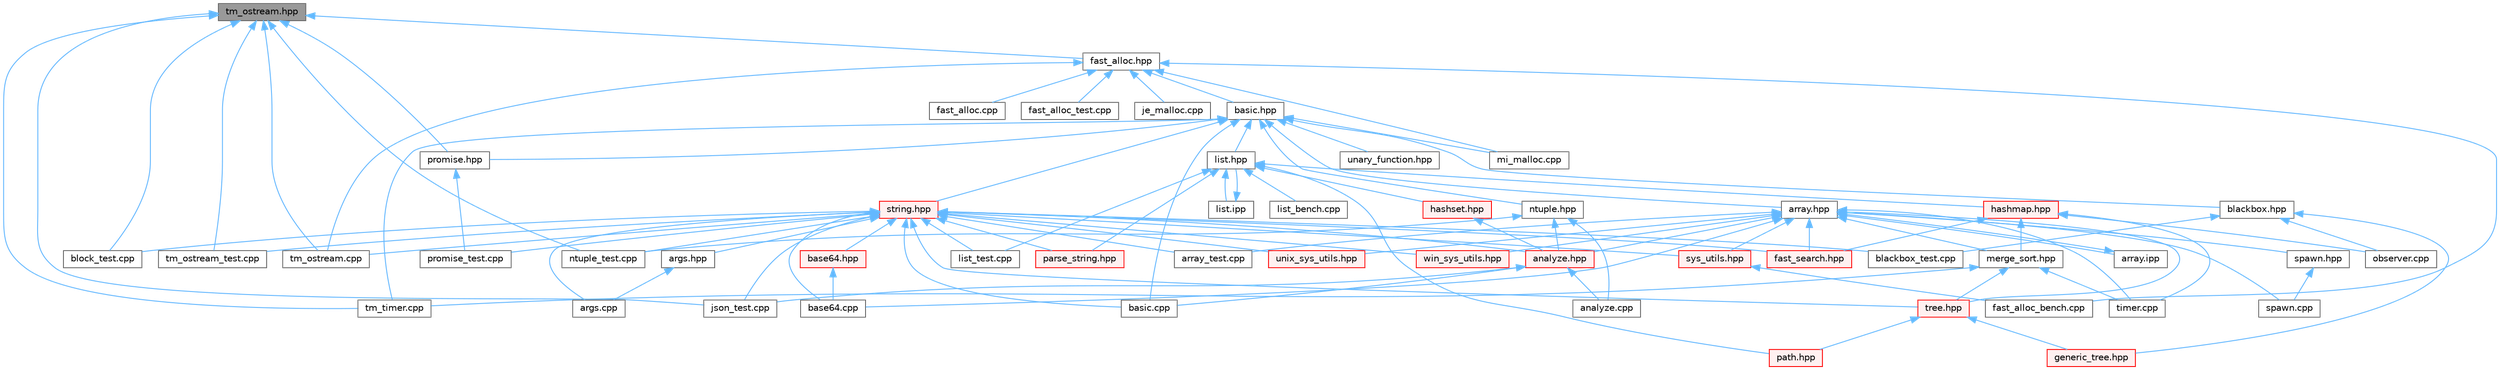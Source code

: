 digraph "tm_ostream.hpp"
{
 // LATEX_PDF_SIZE
  bgcolor="transparent";
  edge [fontname=Helvetica,fontsize=10,labelfontname=Helvetica,labelfontsize=10];
  node [fontname=Helvetica,fontsize=10,shape=box,height=0.2,width=0.4];
  Node1 [id="Node000001",label="tm_ostream.hpp",height=0.2,width=0.4,color="gray40", fillcolor="grey60", style="filled", fontcolor="black",tooltip=" "];
  Node1 -> Node2 [id="edge1_Node000001_Node000002",dir="back",color="steelblue1",style="solid",tooltip=" "];
  Node2 [id="Node000002",label="block_test.cpp",height=0.2,width=0.4,color="grey40", fillcolor="white", style="filled",URL="$block__test_8cpp.html",tooltip=" "];
  Node1 -> Node3 [id="edge2_Node000001_Node000003",dir="back",color="steelblue1",style="solid",tooltip=" "];
  Node3 [id="Node000003",label="fast_alloc.hpp",height=0.2,width=0.4,color="grey40", fillcolor="white", style="filled",URL="$fast__alloc_8hpp.html",tooltip=" "];
  Node3 -> Node4 [id="edge3_Node000003_Node000004",dir="back",color="steelblue1",style="solid",tooltip=" "];
  Node4 [id="Node000004",label="basic.hpp",height=0.2,width=0.4,color="grey40", fillcolor="white", style="filled",URL="$basic_8hpp.html",tooltip=" "];
  Node4 -> Node5 [id="edge4_Node000004_Node000005",dir="back",color="steelblue1",style="solid",tooltip=" "];
  Node5 [id="Node000005",label="array.hpp",height=0.2,width=0.4,color="grey40", fillcolor="white", style="filled",URL="$array_8hpp.html",tooltip=" "];
  Node5 -> Node6 [id="edge5_Node000005_Node000006",dir="back",color="steelblue1",style="solid",tooltip=" "];
  Node6 [id="Node000006",label="analyze.hpp",height=0.2,width=0.4,color="red", fillcolor="#FFF0F0", style="filled",URL="$analyze_8hpp.html",tooltip=" "];
  Node6 -> Node7 [id="edge6_Node000006_Node000007",dir="back",color="steelblue1",style="solid",tooltip=" "];
  Node7 [id="Node000007",label="analyze.cpp",height=0.2,width=0.4,color="grey40", fillcolor="white", style="filled",URL="$analyze_8cpp.html",tooltip=" "];
  Node6 -> Node10 [id="edge7_Node000006_Node000010",dir="back",color="steelblue1",style="solid",tooltip=" "];
  Node10 [id="Node000010",label="basic.cpp",height=0.2,width=0.4,color="grey40", fillcolor="white", style="filled",URL="$basic_8cpp.html",tooltip=" "];
  Node6 -> Node16 [id="edge8_Node000006_Node000016",dir="back",color="steelblue1",style="solid",tooltip=" "];
  Node16 [id="Node000016",label="json_test.cpp",height=0.2,width=0.4,color="grey40", fillcolor="white", style="filled",URL="$json__test_8cpp.html",tooltip=" "];
  Node5 -> Node27 [id="edge9_Node000005_Node000027",dir="back",color="steelblue1",style="solid",tooltip=" "];
  Node27 [id="Node000027",label="array.ipp",height=0.2,width=0.4,color="grey40", fillcolor="white", style="filled",URL="$array_8ipp.html",tooltip=" "];
  Node27 -> Node5 [id="edge10_Node000027_Node000005",dir="back",color="steelblue1",style="solid",tooltip=" "];
  Node5 -> Node28 [id="edge11_Node000005_Node000028",dir="back",color="steelblue1",style="solid",tooltip=" "];
  Node28 [id="Node000028",label="array_test.cpp",height=0.2,width=0.4,color="grey40", fillcolor="white", style="filled",URL="$array__test_8cpp.html",tooltip=" "];
  Node5 -> Node29 [id="edge12_Node000005_Node000029",dir="back",color="steelblue1",style="solid",tooltip=" "];
  Node29 [id="Node000029",label="base64.cpp",height=0.2,width=0.4,color="grey40", fillcolor="white", style="filled",URL="$base64_8cpp.html",tooltip=" "];
  Node5 -> Node30 [id="edge13_Node000005_Node000030",dir="back",color="steelblue1",style="solid",tooltip=" "];
  Node30 [id="Node000030",label="fast_search.hpp",height=0.2,width=0.4,color="red", fillcolor="#FFF0F0", style="filled",URL="$fast__search_8hpp.html",tooltip=" "];
  Node5 -> Node32 [id="edge14_Node000005_Node000032",dir="back",color="steelblue1",style="solid",tooltip=" "];
  Node32 [id="Node000032",label="merge_sort.hpp",height=0.2,width=0.4,color="grey40", fillcolor="white", style="filled",URL="$merge__sort_8hpp.html",tooltip=" "];
  Node32 -> Node33 [id="edge15_Node000032_Node000033",dir="back",color="steelblue1",style="solid",tooltip=" "];
  Node33 [id="Node000033",label="timer.cpp",height=0.2,width=0.4,color="grey40", fillcolor="white", style="filled",URL="$timer_8cpp.html",tooltip=" "];
  Node32 -> Node34 [id="edge16_Node000032_Node000034",dir="back",color="steelblue1",style="solid",tooltip=" "];
  Node34 [id="Node000034",label="tm_timer.cpp",height=0.2,width=0.4,color="grey40", fillcolor="white", style="filled",URL="$tm__timer_8cpp.html",tooltip=" "];
  Node32 -> Node35 [id="edge17_Node000032_Node000035",dir="back",color="steelblue1",style="solid",tooltip=" "];
  Node35 [id="Node000035",label="tree.hpp",height=0.2,width=0.4,color="red", fillcolor="#FFF0F0", style="filled",URL="$tree_8hpp.html",tooltip=" "];
  Node35 -> Node38 [id="edge18_Node000035_Node000038",dir="back",color="steelblue1",style="solid",tooltip=" "];
  Node38 [id="Node000038",label="generic_tree.hpp",height=0.2,width=0.4,color="red", fillcolor="#FFF0F0", style="filled",URL="$generic__tree_8hpp.html",tooltip=" "];
  Node35 -> Node46 [id="edge19_Node000035_Node000046",dir="back",color="steelblue1",style="solid",tooltip=" "];
  Node46 [id="Node000046",label="path.hpp",height=0.2,width=0.4,color="red", fillcolor="#FFF0F0", style="filled",URL="$path_8hpp.html",tooltip=" "];
  Node5 -> Node92 [id="edge20_Node000005_Node000092",dir="back",color="steelblue1",style="solid",tooltip=" "];
  Node92 [id="Node000092",label="spawn.cpp",height=0.2,width=0.4,color="grey40", fillcolor="white", style="filled",URL="$spawn_8cpp.html",tooltip=" "];
  Node5 -> Node93 [id="edge21_Node000005_Node000093",dir="back",color="steelblue1",style="solid",tooltip=" "];
  Node93 [id="Node000093",label="spawn.hpp",height=0.2,width=0.4,color="grey40", fillcolor="white", style="filled",URL="$spawn_8hpp.html",tooltip=" "];
  Node93 -> Node92 [id="edge22_Node000093_Node000092",dir="back",color="steelblue1",style="solid",tooltip=" "];
  Node5 -> Node94 [id="edge23_Node000005_Node000094",dir="back",color="steelblue1",style="solid",tooltip=" "];
  Node94 [id="Node000094",label="sys_utils.hpp",height=0.2,width=0.4,color="red", fillcolor="#FFF0F0", style="filled",URL="$sys__utils_8hpp.html",tooltip=" "];
  Node94 -> Node95 [id="edge24_Node000094_Node000095",dir="back",color="steelblue1",style="solid",tooltip=" "];
  Node95 [id="Node000095",label="fast_alloc_bench.cpp",height=0.2,width=0.4,color="grey40", fillcolor="white", style="filled",URL="$fast__alloc__bench_8cpp.html",tooltip=" "];
  Node5 -> Node33 [id="edge25_Node000005_Node000033",dir="back",color="steelblue1",style="solid",tooltip=" "];
  Node5 -> Node35 [id="edge26_Node000005_Node000035",dir="back",color="steelblue1",style="solid",tooltip=" "];
  Node5 -> Node98 [id="edge27_Node000005_Node000098",dir="back",color="steelblue1",style="solid",tooltip=" "];
  Node98 [id="Node000098",label="unix_sys_utils.hpp",height=0.2,width=0.4,color="red", fillcolor="#FFF0F0", style="filled",URL="$unix__sys__utils_8hpp.html",tooltip=" "];
  Node5 -> Node99 [id="edge28_Node000005_Node000099",dir="back",color="steelblue1",style="solid",tooltip=" "];
  Node99 [id="Node000099",label="win_sys_utils.hpp",height=0.2,width=0.4,color="red", fillcolor="#FFF0F0", style="filled",URL="$win__sys__utils_8hpp.html",tooltip=" "];
  Node4 -> Node10 [id="edge29_Node000004_Node000010",dir="back",color="steelblue1",style="solid",tooltip=" "];
  Node4 -> Node100 [id="edge30_Node000004_Node000100",dir="back",color="steelblue1",style="solid",tooltip=" "];
  Node100 [id="Node000100",label="blackbox.hpp",height=0.2,width=0.4,color="grey40", fillcolor="white", style="filled",URL="$blackbox_8hpp.html",tooltip=" "];
  Node100 -> Node67 [id="edge31_Node000100_Node000067",dir="back",color="steelblue1",style="solid",tooltip=" "];
  Node67 [id="Node000067",label="blackbox_test.cpp",height=0.2,width=0.4,color="grey40", fillcolor="white", style="filled",URL="$blackbox__test_8cpp.html",tooltip=" "];
  Node100 -> Node38 [id="edge32_Node000100_Node000038",dir="back",color="steelblue1",style="solid",tooltip=" "];
  Node100 -> Node50 [id="edge33_Node000100_Node000050",dir="back",color="steelblue1",style="solid",tooltip=" "];
  Node50 [id="Node000050",label="observer.cpp",height=0.2,width=0.4,color="grey40", fillcolor="white", style="filled",URL="$observer_8cpp.html",tooltip=" "];
  Node4 -> Node101 [id="edge34_Node000004_Node000101",dir="back",color="steelblue1",style="solid",tooltip=" "];
  Node101 [id="Node000101",label="list.hpp",height=0.2,width=0.4,color="grey40", fillcolor="white", style="filled",URL="$list_8hpp.html",tooltip=" "];
  Node101 -> Node102 [id="edge35_Node000101_Node000102",dir="back",color="steelblue1",style="solid",tooltip=" "];
  Node102 [id="Node000102",label="hashmap.hpp",height=0.2,width=0.4,color="red", fillcolor="#FFF0F0", style="filled",URL="$hashmap_8hpp.html",tooltip=" "];
  Node102 -> Node30 [id="edge36_Node000102_Node000030",dir="back",color="steelblue1",style="solid",tooltip=" "];
  Node102 -> Node32 [id="edge37_Node000102_Node000032",dir="back",color="steelblue1",style="solid",tooltip=" "];
  Node102 -> Node50 [id="edge38_Node000102_Node000050",dir="back",color="steelblue1",style="solid",tooltip=" "];
  Node102 -> Node33 [id="edge39_Node000102_Node000033",dir="back",color="steelblue1",style="solid",tooltip=" "];
  Node101 -> Node114 [id="edge40_Node000101_Node000114",dir="back",color="steelblue1",style="solid",tooltip=" "];
  Node114 [id="Node000114",label="hashset.hpp",height=0.2,width=0.4,color="red", fillcolor="#FFF0F0", style="filled",URL="$hashset_8hpp.html",tooltip=" "];
  Node114 -> Node6 [id="edge41_Node000114_Node000006",dir="back",color="steelblue1",style="solid",tooltip=" "];
  Node101 -> Node116 [id="edge42_Node000101_Node000116",dir="back",color="steelblue1",style="solid",tooltip=" "];
  Node116 [id="Node000116",label="list.ipp",height=0.2,width=0.4,color="grey40", fillcolor="white", style="filled",URL="$list_8ipp.html",tooltip=" "];
  Node116 -> Node101 [id="edge43_Node000116_Node000101",dir="back",color="steelblue1",style="solid",tooltip=" "];
  Node101 -> Node117 [id="edge44_Node000101_Node000117",dir="back",color="steelblue1",style="solid",tooltip=" "];
  Node117 [id="Node000117",label="list_bench.cpp",height=0.2,width=0.4,color="grey40", fillcolor="white", style="filled",URL="$list__bench_8cpp.html",tooltip=" "];
  Node101 -> Node74 [id="edge45_Node000101_Node000074",dir="back",color="steelblue1",style="solid",tooltip=" "];
  Node74 [id="Node000074",label="list_test.cpp",height=0.2,width=0.4,color="grey40", fillcolor="white", style="filled",URL="$list__test_8cpp.html",tooltip=" "];
  Node101 -> Node118 [id="edge46_Node000101_Node000118",dir="back",color="steelblue1",style="solid",tooltip=" "];
  Node118 [id="Node000118",label="parse_string.hpp",height=0.2,width=0.4,color="red", fillcolor="#FFF0F0", style="filled",URL="$parse__string_8hpp.html",tooltip=" "];
  Node101 -> Node46 [id="edge47_Node000101_Node000046",dir="back",color="steelblue1",style="solid",tooltip=" "];
  Node4 -> Node119 [id="edge48_Node000004_Node000119",dir="back",color="steelblue1",style="solid",tooltip=" "];
  Node119 [id="Node000119",label="mi_malloc.cpp",height=0.2,width=0.4,color="grey40", fillcolor="white", style="filled",URL="$mi__malloc_8cpp.html",tooltip=" "];
  Node4 -> Node120 [id="edge49_Node000004_Node000120",dir="back",color="steelblue1",style="solid",tooltip=" "];
  Node120 [id="Node000120",label="ntuple.hpp",height=0.2,width=0.4,color="grey40", fillcolor="white", style="filled",URL="$ntuple_8hpp.html",tooltip=" "];
  Node120 -> Node7 [id="edge50_Node000120_Node000007",dir="back",color="steelblue1",style="solid",tooltip=" "];
  Node120 -> Node6 [id="edge51_Node000120_Node000006",dir="back",color="steelblue1",style="solid",tooltip=" "];
  Node120 -> Node75 [id="edge52_Node000120_Node000075",dir="back",color="steelblue1",style="solid",tooltip=" "];
  Node75 [id="Node000075",label="ntuple_test.cpp",height=0.2,width=0.4,color="grey40", fillcolor="white", style="filled",URL="$ntuple__test_8cpp.html",tooltip=" "];
  Node4 -> Node121 [id="edge53_Node000004_Node000121",dir="back",color="steelblue1",style="solid",tooltip=" "];
  Node121 [id="Node000121",label="promise.hpp",height=0.2,width=0.4,color="grey40", fillcolor="white", style="filled",URL="$promise_8hpp.html",tooltip=" "];
  Node121 -> Node78 [id="edge54_Node000121_Node000078",dir="back",color="steelblue1",style="solid",tooltip=" "];
  Node78 [id="Node000078",label="promise_test.cpp",height=0.2,width=0.4,color="grey40", fillcolor="white", style="filled",URL="$promise__test_8cpp.html",tooltip=" "];
  Node4 -> Node122 [id="edge55_Node000004_Node000122",dir="back",color="steelblue1",style="solid",tooltip=" "];
  Node122 [id="Node000122",label="string.hpp",height=0.2,width=0.4,color="red", fillcolor="#FFF0F0", style="filled",URL="$string_8hpp.html",tooltip=" "];
  Node122 -> Node6 [id="edge56_Node000122_Node000006",dir="back",color="steelblue1",style="solid",tooltip=" "];
  Node122 -> Node123 [id="edge57_Node000122_Node000123",dir="back",color="steelblue1",style="solid",tooltip=" "];
  Node123 [id="Node000123",label="args.cpp",height=0.2,width=0.4,color="grey40", fillcolor="white", style="filled",URL="$args_8cpp.html",tooltip=" "];
  Node122 -> Node124 [id="edge58_Node000122_Node000124",dir="back",color="steelblue1",style="solid",tooltip=" "];
  Node124 [id="Node000124",label="args.hpp",height=0.2,width=0.4,color="grey40", fillcolor="white", style="filled",URL="$args_8hpp.html",tooltip=" "];
  Node124 -> Node123 [id="edge59_Node000124_Node000123",dir="back",color="steelblue1",style="solid",tooltip=" "];
  Node122 -> Node28 [id="edge60_Node000122_Node000028",dir="back",color="steelblue1",style="solid",tooltip=" "];
  Node122 -> Node29 [id="edge61_Node000122_Node000029",dir="back",color="steelblue1",style="solid",tooltip=" "];
  Node122 -> Node125 [id="edge62_Node000122_Node000125",dir="back",color="steelblue1",style="solid",tooltip=" "];
  Node125 [id="Node000125",label="base64.hpp",height=0.2,width=0.4,color="red", fillcolor="#FFF0F0", style="filled",URL="$base64_8hpp.html",tooltip=" "];
  Node125 -> Node29 [id="edge63_Node000125_Node000029",dir="back",color="steelblue1",style="solid",tooltip=" "];
  Node122 -> Node10 [id="edge64_Node000122_Node000010",dir="back",color="steelblue1",style="solid",tooltip=" "];
  Node122 -> Node67 [id="edge65_Node000122_Node000067",dir="back",color="steelblue1",style="solid",tooltip=" "];
  Node122 -> Node2 [id="edge66_Node000122_Node000002",dir="back",color="steelblue1",style="solid",tooltip=" "];
  Node122 -> Node30 [id="edge67_Node000122_Node000030",dir="back",color="steelblue1",style="solid",tooltip=" "];
  Node122 -> Node16 [id="edge68_Node000122_Node000016",dir="back",color="steelblue1",style="solid",tooltip=" "];
  Node122 -> Node74 [id="edge69_Node000122_Node000074",dir="back",color="steelblue1",style="solid",tooltip=" "];
  Node122 -> Node75 [id="edge70_Node000122_Node000075",dir="back",color="steelblue1",style="solid",tooltip=" "];
  Node122 -> Node118 [id="edge71_Node000122_Node000118",dir="back",color="steelblue1",style="solid",tooltip=" "];
  Node122 -> Node78 [id="edge72_Node000122_Node000078",dir="back",color="steelblue1",style="solid",tooltip=" "];
  Node122 -> Node94 [id="edge73_Node000122_Node000094",dir="back",color="steelblue1",style="solid",tooltip=" "];
  Node122 -> Node133 [id="edge74_Node000122_Node000133",dir="back",color="steelblue1",style="solid",tooltip=" "];
  Node133 [id="Node000133",label="tm_ostream.cpp",height=0.2,width=0.4,color="grey40", fillcolor="white", style="filled",URL="$tm__ostream_8cpp.html",tooltip=" "];
  Node122 -> Node83 [id="edge75_Node000122_Node000083",dir="back",color="steelblue1",style="solid",tooltip=" "];
  Node83 [id="Node000083",label="tm_ostream_test.cpp",height=0.2,width=0.4,color="grey40", fillcolor="white", style="filled",URL="$tm__ostream__test_8cpp.html",tooltip=" "];
  Node122 -> Node35 [id="edge76_Node000122_Node000035",dir="back",color="steelblue1",style="solid",tooltip=" "];
  Node122 -> Node98 [id="edge77_Node000122_Node000098",dir="back",color="steelblue1",style="solid",tooltip=" "];
  Node122 -> Node99 [id="edge78_Node000122_Node000099",dir="back",color="steelblue1",style="solid",tooltip=" "];
  Node4 -> Node34 [id="edge79_Node000004_Node000034",dir="back",color="steelblue1",style="solid",tooltip=" "];
  Node4 -> Node138 [id="edge80_Node000004_Node000138",dir="back",color="steelblue1",style="solid",tooltip=" "];
  Node138 [id="Node000138",label="unary_function.hpp",height=0.2,width=0.4,color="grey40", fillcolor="white", style="filled",URL="$unary__function_8hpp.html",tooltip=" "];
  Node3 -> Node139 [id="edge81_Node000003_Node000139",dir="back",color="steelblue1",style="solid",tooltip=" "];
  Node139 [id="Node000139",label="fast_alloc.cpp",height=0.2,width=0.4,color="grey40", fillcolor="white", style="filled",URL="$fast__alloc_8cpp.html",tooltip=" "];
  Node3 -> Node95 [id="edge82_Node000003_Node000095",dir="back",color="steelblue1",style="solid",tooltip=" "];
  Node3 -> Node68 [id="edge83_Node000003_Node000068",dir="back",color="steelblue1",style="solid",tooltip=" "];
  Node68 [id="Node000068",label="fast_alloc_test.cpp",height=0.2,width=0.4,color="grey40", fillcolor="white", style="filled",URL="$fast__alloc__test_8cpp.html",tooltip=" "];
  Node3 -> Node140 [id="edge84_Node000003_Node000140",dir="back",color="steelblue1",style="solid",tooltip=" "];
  Node140 [id="Node000140",label="je_malloc.cpp",height=0.2,width=0.4,color="grey40", fillcolor="white", style="filled",URL="$je__malloc_8cpp.html",tooltip=" "];
  Node3 -> Node119 [id="edge85_Node000003_Node000119",dir="back",color="steelblue1",style="solid",tooltip=" "];
  Node3 -> Node133 [id="edge86_Node000003_Node000133",dir="back",color="steelblue1",style="solid",tooltip=" "];
  Node1 -> Node16 [id="edge87_Node000001_Node000016",dir="back",color="steelblue1",style="solid",tooltip=" "];
  Node1 -> Node75 [id="edge88_Node000001_Node000075",dir="back",color="steelblue1",style="solid",tooltip=" "];
  Node1 -> Node121 [id="edge89_Node000001_Node000121",dir="back",color="steelblue1",style="solid",tooltip=" "];
  Node1 -> Node133 [id="edge90_Node000001_Node000133",dir="back",color="steelblue1",style="solid",tooltip=" "];
  Node1 -> Node83 [id="edge91_Node000001_Node000083",dir="back",color="steelblue1",style="solid",tooltip=" "];
  Node1 -> Node34 [id="edge92_Node000001_Node000034",dir="back",color="steelblue1",style="solid",tooltip=" "];
}

